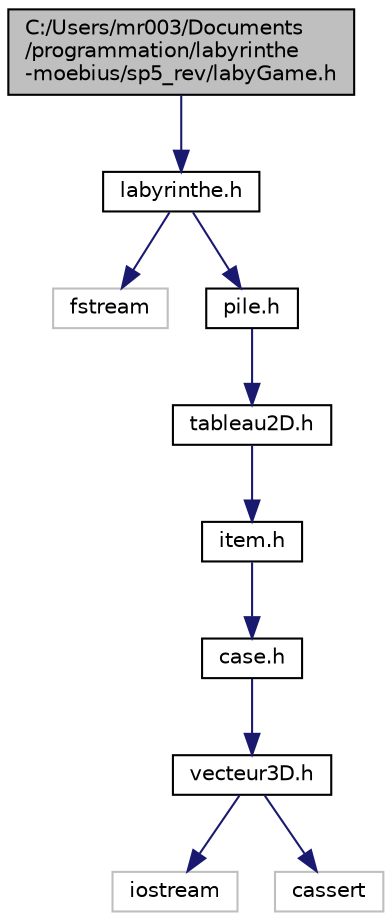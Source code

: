 digraph "C:/Users/mr003/Documents/programmation/labyrinthe-moebius/sp5_rev/labyGame.h"
{
 // LATEX_PDF_SIZE
  edge [fontname="Helvetica",fontsize="10",labelfontname="Helvetica",labelfontsize="10"];
  node [fontname="Helvetica",fontsize="10",shape=record];
  Node1 [label="C:/Users/mr003/Documents\l/programmation/labyrinthe\l-moebius/sp5_rev/labyGame.h",height=0.2,width=0.4,color="black", fillcolor="grey75", style="filled", fontcolor="black",tooltip="Composant LabyGame Structures de données et algorithmes."];
  Node1 -> Node2 [color="midnightblue",fontsize="10",style="solid",fontname="Helvetica"];
  Node2 [label="labyrinthe.h",height=0.2,width=0.4,color="black", fillcolor="white", style="filled",URL="$labyrinthe_8h.html",tooltip="Composant labyrinthe Structures de données et algorithmes."];
  Node2 -> Node3 [color="midnightblue",fontsize="10",style="solid",fontname="Helvetica"];
  Node3 [label="fstream",height=0.2,width=0.4,color="grey75", fillcolor="white", style="filled",tooltip=" "];
  Node2 -> Node4 [color="midnightblue",fontsize="10",style="solid",fontname="Helvetica"];
  Node4 [label="pile.h",height=0.2,width=0.4,color="black", fillcolor="white", style="filled",URL="$pile_8h.html",tooltip="Composant Pile Structures de données et algorithmes."];
  Node4 -> Node5 [color="midnightblue",fontsize="10",style="solid",fontname="Helvetica"];
  Node5 [label="tableau2D.h",height=0.2,width=0.4,color="black", fillcolor="white", style="filled",URL="$tableau2_d_8h.html",tooltip="Composant tableau à 2 dimensions Structures de données et algorithmes."];
  Node5 -> Node6 [color="midnightblue",fontsize="10",style="solid",fontname="Helvetica"];
  Node6 [label="item.h",height=0.2,width=0.4,color="black", fillcolor="white", style="filled",URL="$item_8h.html",tooltip="Composant Item Structures de données et algorithmes."];
  Node6 -> Node7 [color="midnightblue",fontsize="10",style="solid",fontname="Helvetica"];
  Node7 [label="case.h",height=0.2,width=0.4,color="black", fillcolor="white", style="filled",URL="$case_8h.html",tooltip="Composant case Structures de données et algorithmes."];
  Node7 -> Node8 [color="midnightblue",fontsize="10",style="solid",fontname="Helvetica"];
  Node8 [label="vecteur3D.h",height=0.2,width=0.4,color="black", fillcolor="white", style="filled",URL="$vecteur3_d_8h.html",tooltip="Composant vecteur 3D Structures de données et algorithmes."];
  Node8 -> Node9 [color="midnightblue",fontsize="10",style="solid",fontname="Helvetica"];
  Node9 [label="iostream",height=0.2,width=0.4,color="grey75", fillcolor="white", style="filled",tooltip=" "];
  Node8 -> Node10 [color="midnightblue",fontsize="10",style="solid",fontname="Helvetica"];
  Node10 [label="cassert",height=0.2,width=0.4,color="grey75", fillcolor="white", style="filled",tooltip=" "];
}
